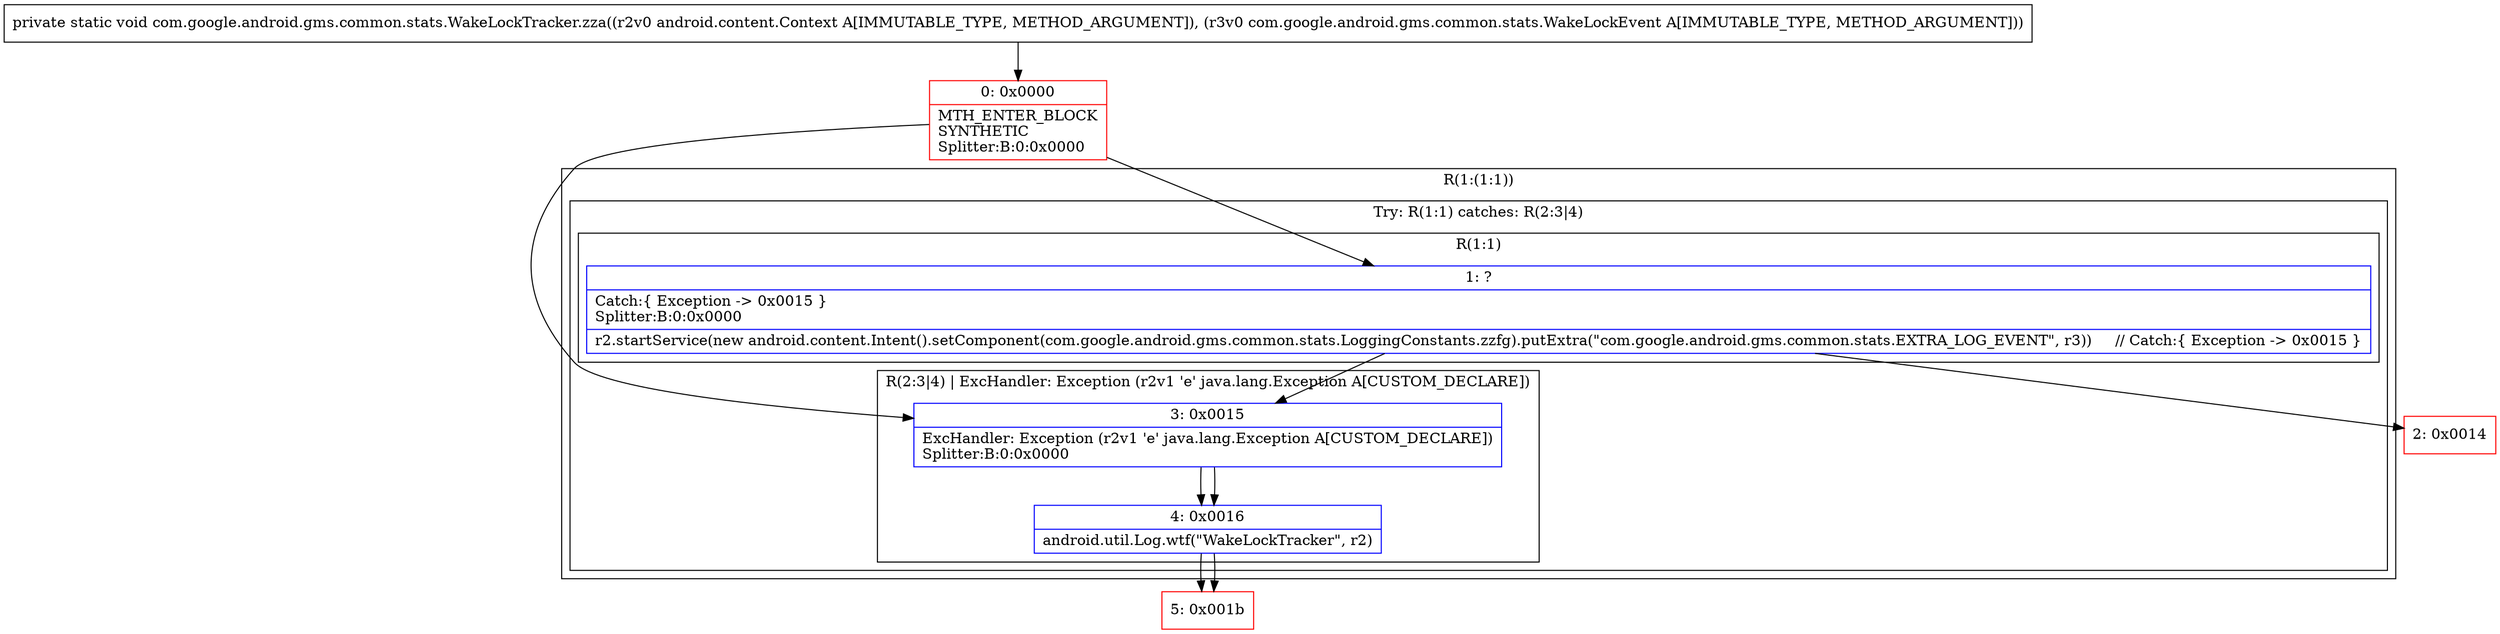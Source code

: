 digraph "CFG forcom.google.android.gms.common.stats.WakeLockTracker.zza(Landroid\/content\/Context;Lcom\/google\/android\/gms\/common\/stats\/WakeLockEvent;)V" {
subgraph cluster_Region_538797221 {
label = "R(1:(1:1))";
node [shape=record,color=blue];
subgraph cluster_TryCatchRegion_252789310 {
label = "Try: R(1:1) catches: R(2:3|4)";
node [shape=record,color=blue];
subgraph cluster_Region_1949701305 {
label = "R(1:1)";
node [shape=record,color=blue];
Node_1 [shape=record,label="{1\:\ ?|Catch:\{ Exception \-\> 0x0015 \}\lSplitter:B:0:0x0000\l|r2.startService(new android.content.Intent().setComponent(com.google.android.gms.common.stats.LoggingConstants.zzfg).putExtra(\"com.google.android.gms.common.stats.EXTRA_LOG_EVENT\", r3))     \/\/ Catch:\{ Exception \-\> 0x0015 \}\l}"];
}
subgraph cluster_Region_907304662 {
label = "R(2:3|4) | ExcHandler: Exception (r2v1 'e' java.lang.Exception A[CUSTOM_DECLARE])\l";
node [shape=record,color=blue];
Node_3 [shape=record,label="{3\:\ 0x0015|ExcHandler: Exception (r2v1 'e' java.lang.Exception A[CUSTOM_DECLARE])\lSplitter:B:0:0x0000\l}"];
Node_4 [shape=record,label="{4\:\ 0x0016|android.util.Log.wtf(\"WakeLockTracker\", r2)\l}"];
}
}
}
subgraph cluster_Region_907304662 {
label = "R(2:3|4) | ExcHandler: Exception (r2v1 'e' java.lang.Exception A[CUSTOM_DECLARE])\l";
node [shape=record,color=blue];
Node_3 [shape=record,label="{3\:\ 0x0015|ExcHandler: Exception (r2v1 'e' java.lang.Exception A[CUSTOM_DECLARE])\lSplitter:B:0:0x0000\l}"];
Node_4 [shape=record,label="{4\:\ 0x0016|android.util.Log.wtf(\"WakeLockTracker\", r2)\l}"];
}
Node_0 [shape=record,color=red,label="{0\:\ 0x0000|MTH_ENTER_BLOCK\lSYNTHETIC\lSplitter:B:0:0x0000\l}"];
Node_2 [shape=record,color=red,label="{2\:\ 0x0014}"];
Node_5 [shape=record,color=red,label="{5\:\ 0x001b}"];
MethodNode[shape=record,label="{private static void com.google.android.gms.common.stats.WakeLockTracker.zza((r2v0 android.content.Context A[IMMUTABLE_TYPE, METHOD_ARGUMENT]), (r3v0 com.google.android.gms.common.stats.WakeLockEvent A[IMMUTABLE_TYPE, METHOD_ARGUMENT])) }"];
MethodNode -> Node_0;
Node_1 -> Node_2;
Node_1 -> Node_3;
Node_3 -> Node_4;
Node_4 -> Node_5;
Node_3 -> Node_4;
Node_4 -> Node_5;
Node_0 -> Node_1;
Node_0 -> Node_3;
}

